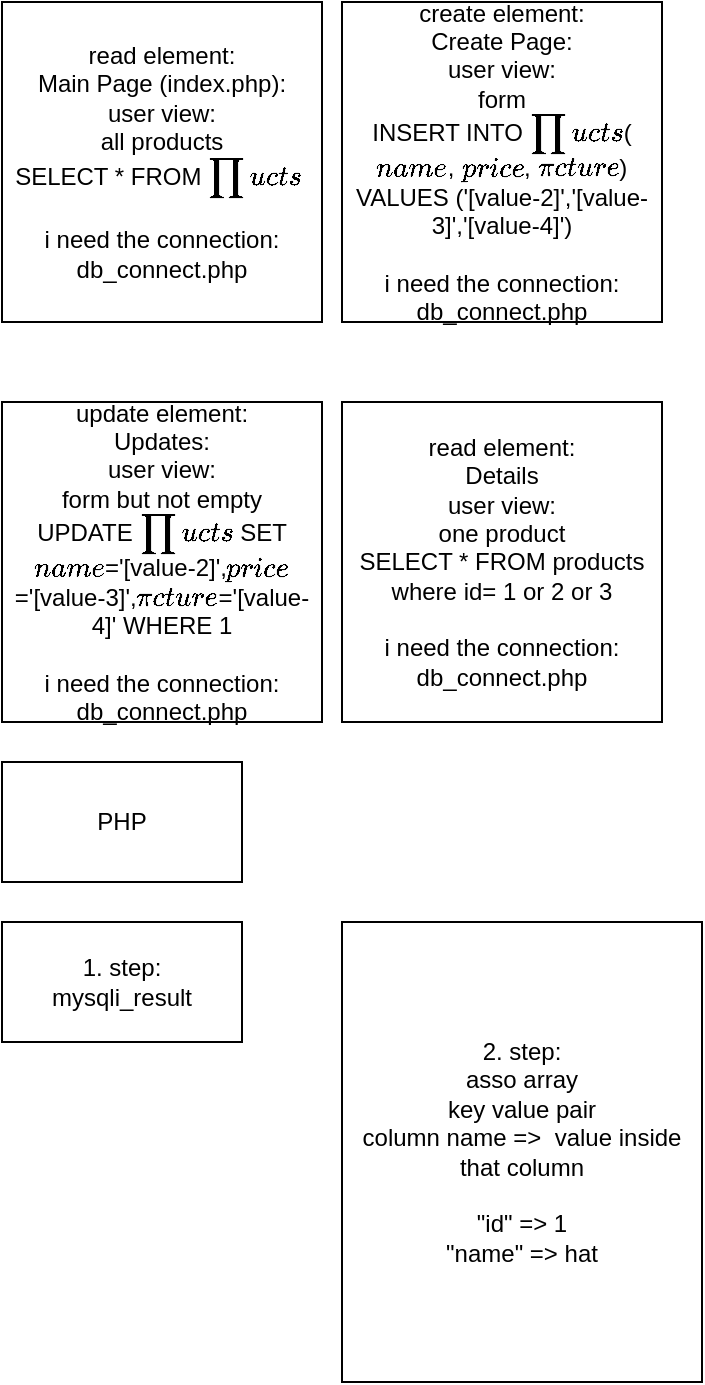 <mxfile>
    <diagram id="XLH2922I_8V2yOxC3HOH" name="Page-1">
        <mxGraphModel dx="914" dy="556" grid="1" gridSize="10" guides="0" tooltips="1" connect="1" arrows="1" fold="1" page="1" pageScale="1" pageWidth="850" pageHeight="1100" math="0" shadow="0">
            <root>
                <mxCell id="0"/>
                <mxCell id="1" parent="0"/>
                <mxCell id="2" value="read element:&lt;br&gt;Main Page (index.php):&lt;br&gt;user view:&lt;br&gt;all products&lt;br&gt;SELECT * FROM `products`&amp;nbsp;&lt;br&gt;&lt;br&gt;i need the connection: db_connect.php" style="whiteSpace=wrap;html=1;aspect=fixed;" vertex="1" parent="1">
                    <mxGeometry x="110" y="80" width="160" height="160" as="geometry"/>
                </mxCell>
                <mxCell id="3" value="create element:&lt;br&gt;Create Page:&lt;br&gt;user view:&lt;br&gt;form&lt;br&gt;INSERT INTO `products`(`name`, `price`, `picture`) VALUES ('[value-2]','[value-3]','[value-4]')&lt;br&gt;&lt;br&gt;i need the connection: db_connect.php" style="whiteSpace=wrap;html=1;aspect=fixed;" vertex="1" parent="1">
                    <mxGeometry x="280" y="80" width="160" height="160" as="geometry"/>
                </mxCell>
                <mxCell id="4" value="update element:&lt;br&gt;Updates:&lt;br&gt;user view:&lt;br&gt;form but not empty&lt;br&gt;UPDATE `products` SET `name`='[value-2]',`price`='[value-3]',`picture`='[value-4]' WHERE 1&lt;br&gt;&lt;br&gt;i need the connection: db_connect.php" style="whiteSpace=wrap;html=1;aspect=fixed;" vertex="1" parent="1">
                    <mxGeometry x="110" y="280" width="160" height="160" as="geometry"/>
                </mxCell>
                <mxCell id="5" value="read element:&lt;br&gt;Details&lt;br&gt;user view:&lt;br&gt;one product&lt;br&gt;SELECT * FROM products where id= 1 or 2 or 3&lt;br&gt;&lt;br&gt;i need the connection: db_connect.php" style="whiteSpace=wrap;html=1;aspect=fixed;" vertex="1" parent="1">
                    <mxGeometry x="280" y="280" width="160" height="160" as="geometry"/>
                </mxCell>
                <mxCell id="7" value="PHP" style="rounded=0;whiteSpace=wrap;html=1;" vertex="1" parent="1">
                    <mxGeometry x="110" y="460" width="120" height="60" as="geometry"/>
                </mxCell>
                <mxCell id="8" value="1. step:&lt;br&gt;mysqli_result" style="rounded=0;whiteSpace=wrap;html=1;" vertex="1" parent="1">
                    <mxGeometry x="110" y="540" width="120" height="60" as="geometry"/>
                </mxCell>
                <mxCell id="9" value="2. step:&lt;br&gt;asso array&lt;br&gt;key value pair&lt;br&gt;column name =&amp;gt;&amp;nbsp; value inside that column&lt;br&gt;&lt;br&gt;&quot;id&quot; =&amp;gt; 1&lt;br&gt;&quot;name&quot; =&amp;gt; hat" style="rounded=0;whiteSpace=wrap;html=1;" vertex="1" parent="1">
                    <mxGeometry x="280" y="540" width="180" height="230" as="geometry"/>
                </mxCell>
            </root>
        </mxGraphModel>
    </diagram>
</mxfile>